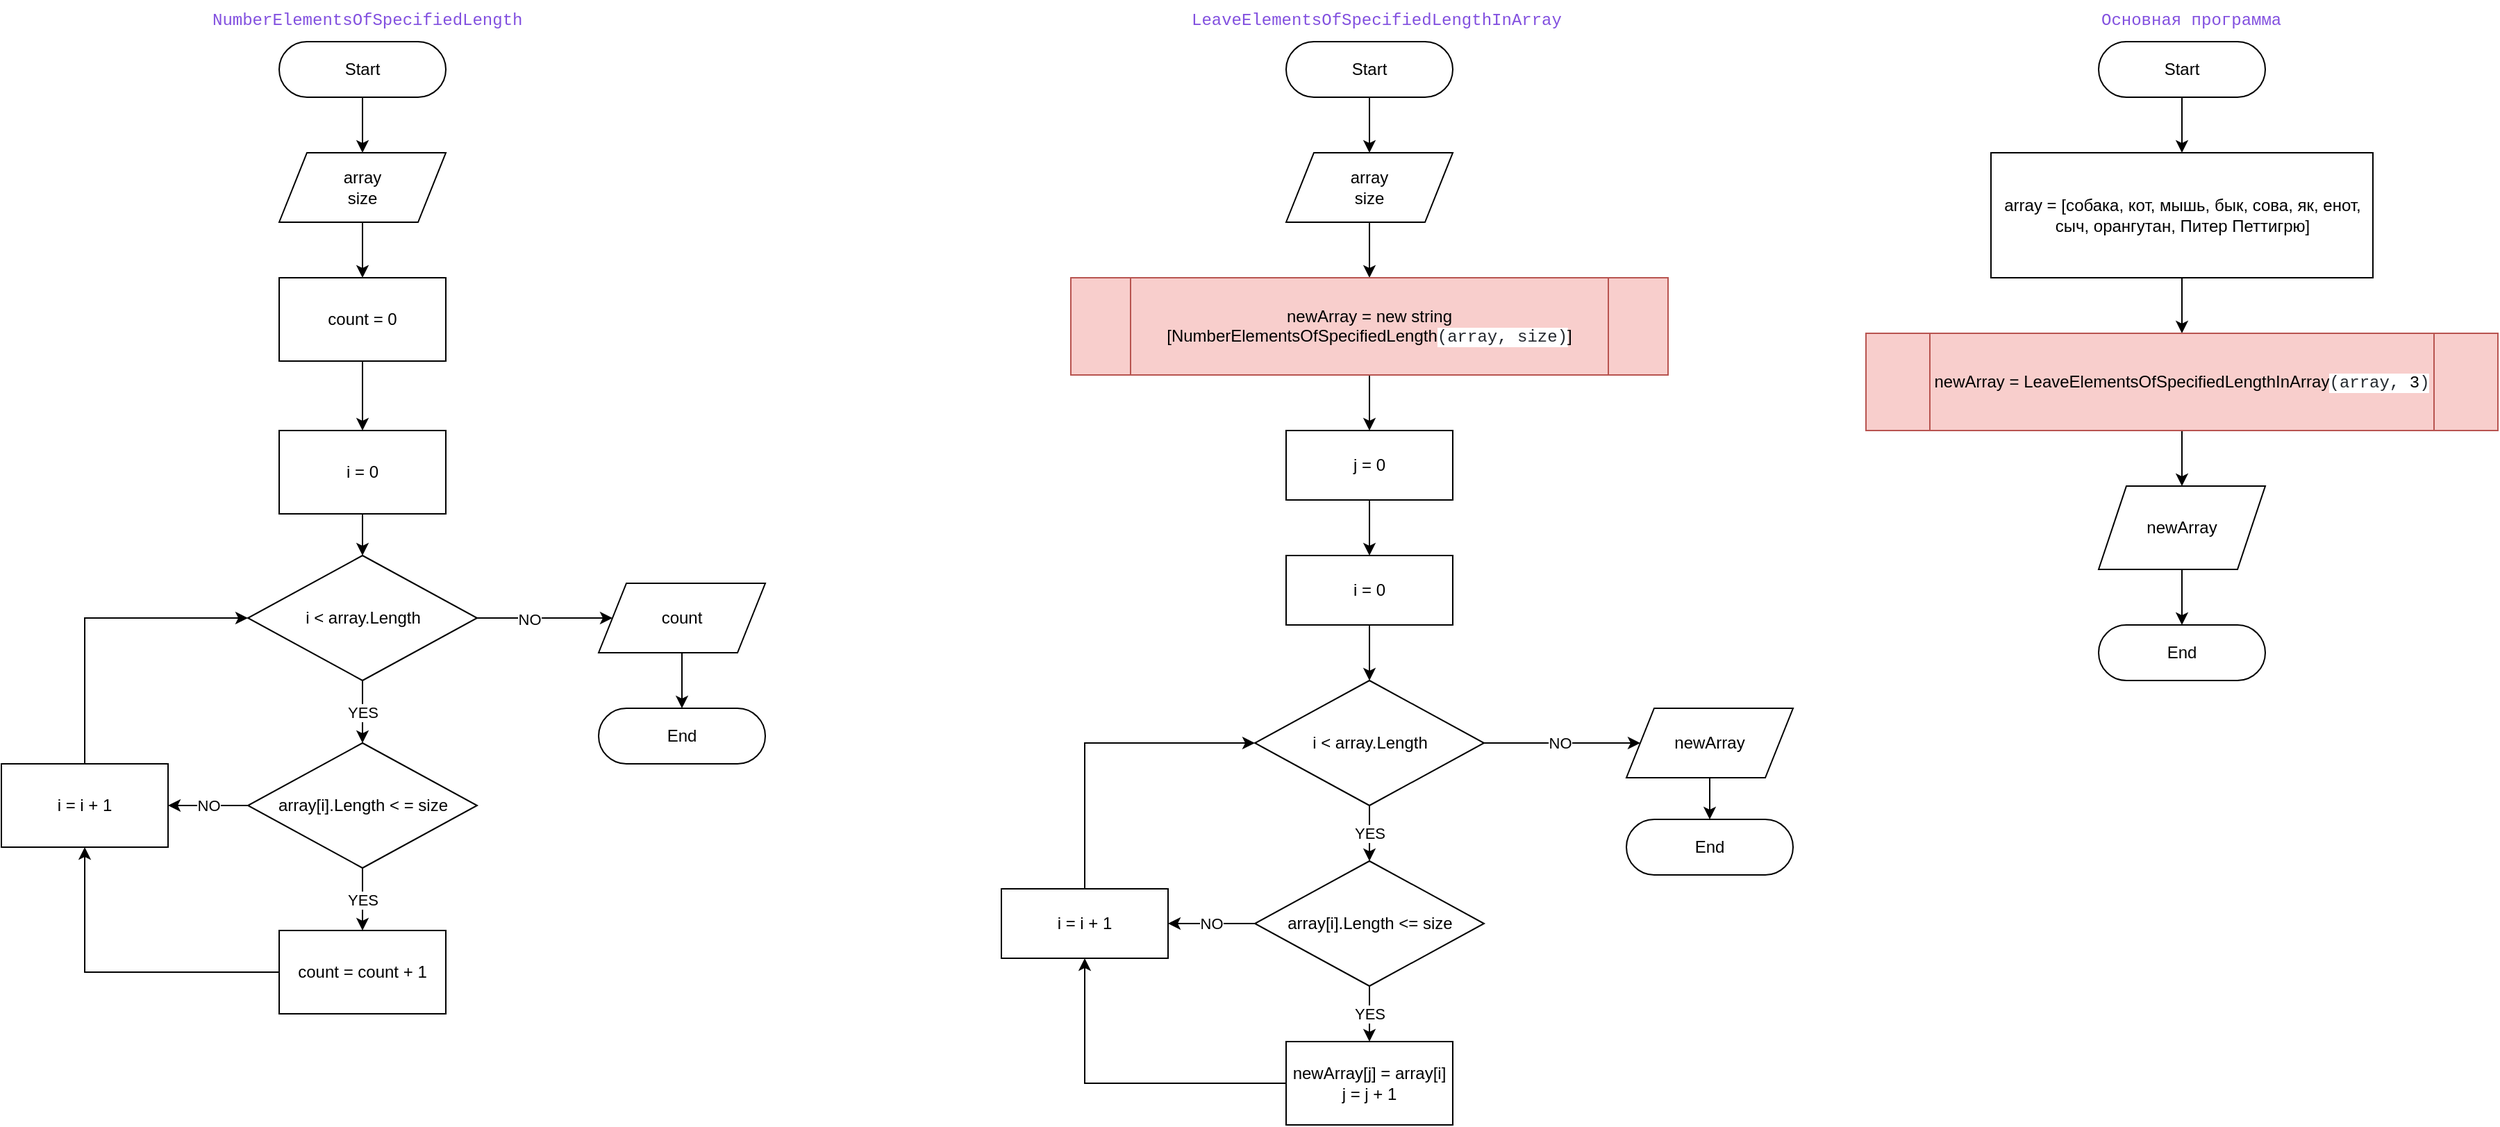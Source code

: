 <mxfile version="20.8.23" type="device"><diagram id="C5RBs43oDa-KdzZeNtuy" name="Page-1"><mxGraphModel dx="1366" dy="758" grid="1" gridSize="10" guides="1" tooltips="1" connect="1" arrows="1" fold="1" page="1" pageScale="1" pageWidth="827" pageHeight="1169" math="0" shadow="0"><root><mxCell id="WIyWlLk6GJQsqaUBKTNV-0"/><mxCell id="WIyWlLk6GJQsqaUBKTNV-1" parent="WIyWlLk6GJQsqaUBKTNV-0"/><mxCell id="3QPpln2wXVOOetpfpfon-11" style="edgeStyle=orthogonalEdgeStyle;rounded=0;orthogonalLoop=1;jettySize=auto;html=1;entryX=0.5;entryY=0;entryDx=0;entryDy=0;" edge="1" parent="WIyWlLk6GJQsqaUBKTNV-1" source="3QPpln2wXVOOetpfpfon-0" target="3QPpln2wXVOOetpfpfon-10"><mxGeometry relative="1" as="geometry"/></mxCell><mxCell id="3QPpln2wXVOOetpfpfon-0" value="Start" style="rounded=1;whiteSpace=wrap;html=1;arcSize=50;" vertex="1" parent="WIyWlLk6GJQsqaUBKTNV-1"><mxGeometry x="320" y="80" width="120" height="40" as="geometry"/></mxCell><mxCell id="3QPpln2wXVOOetpfpfon-1" value="End" style="rounded=1;whiteSpace=wrap;html=1;arcSize=50;" vertex="1" parent="WIyWlLk6GJQsqaUBKTNV-1"><mxGeometry x="550" y="560" width="120" height="40" as="geometry"/></mxCell><mxCell id="3QPpln2wXVOOetpfpfon-2" value="&lt;span style=&quot;color: rgb(130, 80, 223); font-family: ui-monospace, SFMono-Regular, &amp;quot;SF Mono&amp;quot;, Menlo, Consolas, &amp;quot;Liberation Mono&amp;quot;, monospace; font-size: 12px; font-style: normal; font-variant-ligatures: normal; font-variant-caps: normal; font-weight: 400; letter-spacing: normal; orphans: 2; text-align: start; text-indent: 0px; text-transform: none; widows: 2; word-spacing: 0px; -webkit-text-stroke-width: 0px; background-color: rgb(255, 255, 255); text-decoration-thickness: initial; text-decoration-style: initial; text-decoration-color: initial; float: none; display: inline !important;&quot;&gt;NumberElementsOfSpecifiedLength&lt;/span&gt;" style="text;whiteSpace=wrap;html=1;" vertex="1" parent="WIyWlLk6GJQsqaUBKTNV-1"><mxGeometry x="270" y="50" width="240" height="40" as="geometry"/></mxCell><mxCell id="3QPpln2wXVOOetpfpfon-4" style="edgeStyle=orthogonalEdgeStyle;rounded=0;orthogonalLoop=1;jettySize=auto;html=1;exitX=0.5;exitY=1;exitDx=0;exitDy=0;" edge="1" parent="WIyWlLk6GJQsqaUBKTNV-1"><mxGeometry relative="1" as="geometry"><mxPoint x="380" y="210" as="sourcePoint"/><mxPoint x="380" y="210" as="targetPoint"/></mxGeometry></mxCell><mxCell id="3QPpln2wXVOOetpfpfon-13" style="edgeStyle=orthogonalEdgeStyle;rounded=0;orthogonalLoop=1;jettySize=auto;html=1;entryX=0.5;entryY=0;entryDx=0;entryDy=0;" edge="1" parent="WIyWlLk6GJQsqaUBKTNV-1" source="3QPpln2wXVOOetpfpfon-5" target="3QPpln2wXVOOetpfpfon-7"><mxGeometry relative="1" as="geometry"/></mxCell><mxCell id="3QPpln2wXVOOetpfpfon-5" value="count = 0" style="rounded=0;whiteSpace=wrap;html=1;" vertex="1" parent="WIyWlLk6GJQsqaUBKTNV-1"><mxGeometry x="320" y="250" width="120" height="60" as="geometry"/></mxCell><mxCell id="3QPpln2wXVOOetpfpfon-14" style="edgeStyle=orthogonalEdgeStyle;rounded=0;orthogonalLoop=1;jettySize=auto;html=1;entryX=0.5;entryY=0;entryDx=0;entryDy=0;" edge="1" parent="WIyWlLk6GJQsqaUBKTNV-1" source="3QPpln2wXVOOetpfpfon-7" target="3QPpln2wXVOOetpfpfon-8"><mxGeometry relative="1" as="geometry"/></mxCell><mxCell id="3QPpln2wXVOOetpfpfon-7" value="i = 0" style="rounded=0;whiteSpace=wrap;html=1;" vertex="1" parent="WIyWlLk6GJQsqaUBKTNV-1"><mxGeometry x="320" y="360" width="120" height="60" as="geometry"/></mxCell><mxCell id="3QPpln2wXVOOetpfpfon-20" style="edgeStyle=orthogonalEdgeStyle;rounded=0;orthogonalLoop=1;jettySize=auto;html=1;entryX=0;entryY=0.5;entryDx=0;entryDy=0;" edge="1" parent="WIyWlLk6GJQsqaUBKTNV-1" source="3QPpln2wXVOOetpfpfon-8" target="3QPpln2wXVOOetpfpfon-19"><mxGeometry relative="1" as="geometry"/></mxCell><mxCell id="3QPpln2wXVOOetpfpfon-21" value="NO" style="edgeLabel;html=1;align=center;verticalAlign=middle;resizable=0;points=[];" vertex="1" connectable="0" parent="3QPpln2wXVOOetpfpfon-20"><mxGeometry x="-0.251" y="-1" relative="1" as="geometry"><mxPoint x="1" as="offset"/></mxGeometry></mxCell><mxCell id="3QPpln2wXVOOetpfpfon-22" value="YES" style="edgeStyle=orthogonalEdgeStyle;rounded=0;orthogonalLoop=1;jettySize=auto;html=1;entryX=0.5;entryY=0;entryDx=0;entryDy=0;" edge="1" parent="WIyWlLk6GJQsqaUBKTNV-1" source="3QPpln2wXVOOetpfpfon-8" target="3QPpln2wXVOOetpfpfon-16"><mxGeometry relative="1" as="geometry"/></mxCell><mxCell id="3QPpln2wXVOOetpfpfon-8" value="i &amp;lt; array.Length" style="rhombus;whiteSpace=wrap;html=1;" vertex="1" parent="WIyWlLk6GJQsqaUBKTNV-1"><mxGeometry x="297.5" y="450" width="165" height="90" as="geometry"/></mxCell><mxCell id="3QPpln2wXVOOetpfpfon-12" style="edgeStyle=orthogonalEdgeStyle;rounded=0;orthogonalLoop=1;jettySize=auto;html=1;exitX=0.5;exitY=1;exitDx=0;exitDy=0;entryX=0.5;entryY=0;entryDx=0;entryDy=0;" edge="1" parent="WIyWlLk6GJQsqaUBKTNV-1" source="3QPpln2wXVOOetpfpfon-10" target="3QPpln2wXVOOetpfpfon-5"><mxGeometry relative="1" as="geometry"/></mxCell><mxCell id="3QPpln2wXVOOetpfpfon-10" value="array&lt;br&gt;size" style="shape=parallelogram;perimeter=parallelogramPerimeter;whiteSpace=wrap;html=1;fixedSize=1;" vertex="1" parent="WIyWlLk6GJQsqaUBKTNV-1"><mxGeometry x="320" y="160" width="120" height="50" as="geometry"/></mxCell><mxCell id="3QPpln2wXVOOetpfpfon-23" value="YES" style="edgeStyle=orthogonalEdgeStyle;rounded=0;orthogonalLoop=1;jettySize=auto;html=1;entryX=0.5;entryY=0;entryDx=0;entryDy=0;" edge="1" parent="WIyWlLk6GJQsqaUBKTNV-1" source="3QPpln2wXVOOetpfpfon-16" target="3QPpln2wXVOOetpfpfon-18"><mxGeometry relative="1" as="geometry"/></mxCell><mxCell id="3QPpln2wXVOOetpfpfon-33" value="NO" style="edgeStyle=orthogonalEdgeStyle;rounded=0;orthogonalLoop=1;jettySize=auto;html=1;exitX=0;exitY=0.5;exitDx=0;exitDy=0;entryX=1;entryY=0.5;entryDx=0;entryDy=0;" edge="1" parent="WIyWlLk6GJQsqaUBKTNV-1" source="3QPpln2wXVOOetpfpfon-16" target="3QPpln2wXVOOetpfpfon-30"><mxGeometry relative="1" as="geometry"/></mxCell><mxCell id="3QPpln2wXVOOetpfpfon-16" value="array[i].Length &amp;lt; = size" style="rhombus;whiteSpace=wrap;html=1;" vertex="1" parent="WIyWlLk6GJQsqaUBKTNV-1"><mxGeometry x="297.5" y="585" width="165" height="90" as="geometry"/></mxCell><mxCell id="3QPpln2wXVOOetpfpfon-31" style="edgeStyle=orthogonalEdgeStyle;rounded=0;orthogonalLoop=1;jettySize=auto;html=1;entryX=0.5;entryY=1;entryDx=0;entryDy=0;" edge="1" parent="WIyWlLk6GJQsqaUBKTNV-1" source="3QPpln2wXVOOetpfpfon-18" target="3QPpln2wXVOOetpfpfon-30"><mxGeometry relative="1" as="geometry"/></mxCell><mxCell id="3QPpln2wXVOOetpfpfon-18" value="count = count + 1" style="rounded=0;whiteSpace=wrap;html=1;" vertex="1" parent="WIyWlLk6GJQsqaUBKTNV-1"><mxGeometry x="320" y="720" width="120" height="60" as="geometry"/></mxCell><mxCell id="3QPpln2wXVOOetpfpfon-86" style="edgeStyle=orthogonalEdgeStyle;rounded=0;orthogonalLoop=1;jettySize=auto;html=1;entryX=0.5;entryY=0;entryDx=0;entryDy=0;" edge="1" parent="WIyWlLk6GJQsqaUBKTNV-1" source="3QPpln2wXVOOetpfpfon-19" target="3QPpln2wXVOOetpfpfon-1"><mxGeometry relative="1" as="geometry"/></mxCell><mxCell id="3QPpln2wXVOOetpfpfon-19" value="count" style="shape=parallelogram;perimeter=parallelogramPerimeter;whiteSpace=wrap;html=1;fixedSize=1;" vertex="1" parent="WIyWlLk6GJQsqaUBKTNV-1"><mxGeometry x="550" y="470" width="120" height="50" as="geometry"/></mxCell><mxCell id="3QPpln2wXVOOetpfpfon-32" style="edgeStyle=orthogonalEdgeStyle;rounded=0;orthogonalLoop=1;jettySize=auto;html=1;exitX=0.5;exitY=0;exitDx=0;exitDy=0;entryX=0;entryY=0.5;entryDx=0;entryDy=0;" edge="1" parent="WIyWlLk6GJQsqaUBKTNV-1" source="3QPpln2wXVOOetpfpfon-30" target="3QPpln2wXVOOetpfpfon-8"><mxGeometry relative="1" as="geometry"/></mxCell><mxCell id="3QPpln2wXVOOetpfpfon-30" value="i = i + 1" style="rounded=0;whiteSpace=wrap;html=1;" vertex="1" parent="WIyWlLk6GJQsqaUBKTNV-1"><mxGeometry x="120" y="600" width="120" height="60" as="geometry"/></mxCell><mxCell id="3QPpln2wXVOOetpfpfon-37" style="edgeStyle=orthogonalEdgeStyle;rounded=0;orthogonalLoop=1;jettySize=auto;html=1;entryX=0.5;entryY=0;entryDx=0;entryDy=0;" edge="1" parent="WIyWlLk6GJQsqaUBKTNV-1" source="3QPpln2wXVOOetpfpfon-34" target="3QPpln2wXVOOetpfpfon-36"><mxGeometry relative="1" as="geometry"/></mxCell><mxCell id="3QPpln2wXVOOetpfpfon-34" value="Start" style="rounded=1;whiteSpace=wrap;html=1;arcSize=50;" vertex="1" parent="WIyWlLk6GJQsqaUBKTNV-1"><mxGeometry x="1045" y="80" width="120" height="40" as="geometry"/></mxCell><mxCell id="3QPpln2wXVOOetpfpfon-35" value="&lt;span style=&quot;color: rgb(130, 80, 223); font-family: ui-monospace, SFMono-Regular, &amp;quot;SF Mono&amp;quot;, Menlo, Consolas, &amp;quot;Liberation Mono&amp;quot;, monospace; font-size: 12px; font-style: normal; font-variant-ligatures: normal; font-variant-caps: normal; font-weight: 400; letter-spacing: normal; orphans: 2; text-align: start; text-indent: 0px; text-transform: none; widows: 2; word-spacing: 0px; -webkit-text-stroke-width: 0px; background-color: rgb(255, 255, 255); text-decoration-thickness: initial; text-decoration-style: initial; text-decoration-color: initial; float: none; display: inline !important;&quot;&gt;LeaveElementsOfSpecifiedLengthInArray&lt;/span&gt;" style="text;whiteSpace=wrap;html=1;" vertex="1" parent="WIyWlLk6GJQsqaUBKTNV-1"><mxGeometry x="975" y="50" width="280" height="40" as="geometry"/></mxCell><mxCell id="3QPpln2wXVOOetpfpfon-39" style="edgeStyle=orthogonalEdgeStyle;rounded=0;orthogonalLoop=1;jettySize=auto;html=1;entryX=0.5;entryY=0;entryDx=0;entryDy=0;" edge="1" parent="WIyWlLk6GJQsqaUBKTNV-1" source="3QPpln2wXVOOetpfpfon-36" target="3QPpln2wXVOOetpfpfon-38"><mxGeometry relative="1" as="geometry"/></mxCell><mxCell id="3QPpln2wXVOOetpfpfon-36" value="array&lt;br&gt;size" style="shape=parallelogram;perimeter=parallelogramPerimeter;whiteSpace=wrap;html=1;fixedSize=1;" vertex="1" parent="WIyWlLk6GJQsqaUBKTNV-1"><mxGeometry x="1045" y="160" width="120" height="50" as="geometry"/></mxCell><mxCell id="3QPpln2wXVOOetpfpfon-41" style="edgeStyle=orthogonalEdgeStyle;rounded=0;orthogonalLoop=1;jettySize=auto;html=1;exitX=0.5;exitY=1;exitDx=0;exitDy=0;entryX=0.5;entryY=0;entryDx=0;entryDy=0;" edge="1" parent="WIyWlLk6GJQsqaUBKTNV-1" source="3QPpln2wXVOOetpfpfon-38" target="3QPpln2wXVOOetpfpfon-40"><mxGeometry relative="1" as="geometry"/></mxCell><mxCell id="3QPpln2wXVOOetpfpfon-38" value="newArray = new string [NumberElementsOfSpecifiedLength&lt;span style=&quot;color: rgb(36, 41, 47); font-family: ui-monospace, SFMono-Regular, &amp;quot;SF Mono&amp;quot;, Menlo, Consolas, &amp;quot;Liberation Mono&amp;quot;, monospace; text-align: start; background-color: rgb(255, 255, 255);&quot;&gt;(&lt;/span&gt;&lt;span style=&quot;box-sizing: border-box; color: rgb(36, 41, 47); font-family: ui-monospace, SFMono-Regular, &amp;quot;SF Mono&amp;quot;, Menlo, Consolas, &amp;quot;Liberation Mono&amp;quot;, monospace; text-align: start; background-color: rgb(255, 255, 255);&quot; class=&quot;pl-smi&quot;&gt;array&lt;/span&gt;&lt;span style=&quot;color: rgb(36, 41, 47); font-family: ui-monospace, SFMono-Regular, &amp;quot;SF Mono&amp;quot;, Menlo, Consolas, &amp;quot;Liberation Mono&amp;quot;, monospace; text-align: start; background-color: rgb(255, 255, 255);&quot;&gt;, &lt;/span&gt;&lt;span style=&quot;box-sizing: border-box; color: rgb(36, 41, 47); font-family: ui-monospace, SFMono-Regular, &amp;quot;SF Mono&amp;quot;, Menlo, Consolas, &amp;quot;Liberation Mono&amp;quot;, monospace; text-align: start; background-color: rgb(255, 255, 255);&quot; class=&quot;pl-smi&quot;&gt;size&lt;/span&gt;&lt;span style=&quot;color: rgb(36, 41, 47); font-family: ui-monospace, SFMono-Regular, &amp;quot;SF Mono&amp;quot;, Menlo, Consolas, &amp;quot;Liberation Mono&amp;quot;, monospace; text-align: start; background-color: rgb(255, 255, 255);&quot;&gt;)&lt;/span&gt;]" style="shape=process;whiteSpace=wrap;html=1;backgroundOutline=1;fillColor=#f8cecc;strokeColor=#b85450;" vertex="1" parent="WIyWlLk6GJQsqaUBKTNV-1"><mxGeometry x="890" y="250" width="430" height="70" as="geometry"/></mxCell><mxCell id="3QPpln2wXVOOetpfpfon-70" style="edgeStyle=orthogonalEdgeStyle;rounded=0;orthogonalLoop=1;jettySize=auto;html=1;exitX=0.5;exitY=1;exitDx=0;exitDy=0;entryX=0.5;entryY=0;entryDx=0;entryDy=0;" edge="1" parent="WIyWlLk6GJQsqaUBKTNV-1" source="3QPpln2wXVOOetpfpfon-40" target="3QPpln2wXVOOetpfpfon-69"><mxGeometry relative="1" as="geometry"/></mxCell><mxCell id="3QPpln2wXVOOetpfpfon-40" value="j = 0" style="rounded=0;whiteSpace=wrap;html=1;" vertex="1" parent="WIyWlLk6GJQsqaUBKTNV-1"><mxGeometry x="1045" y="360" width="120" height="50" as="geometry"/></mxCell><mxCell id="3QPpln2wXVOOetpfpfon-73" style="edgeStyle=orthogonalEdgeStyle;rounded=0;orthogonalLoop=1;jettySize=auto;html=1;entryX=0.5;entryY=0;entryDx=0;entryDy=0;" edge="1" parent="WIyWlLk6GJQsqaUBKTNV-1" source="3QPpln2wXVOOetpfpfon-69" target="3QPpln2wXVOOetpfpfon-72"><mxGeometry relative="1" as="geometry"/></mxCell><mxCell id="3QPpln2wXVOOetpfpfon-69" value="i = 0" style="rounded=0;whiteSpace=wrap;html=1;" vertex="1" parent="WIyWlLk6GJQsqaUBKTNV-1"><mxGeometry x="1045" y="450" width="120" height="50" as="geometry"/></mxCell><mxCell id="3QPpln2wXVOOetpfpfon-77" value="YES" style="edgeStyle=orthogonalEdgeStyle;rounded=0;orthogonalLoop=1;jettySize=auto;html=1;entryX=0.5;entryY=0;entryDx=0;entryDy=0;" edge="1" parent="WIyWlLk6GJQsqaUBKTNV-1" source="3QPpln2wXVOOetpfpfon-72" target="3QPpln2wXVOOetpfpfon-74"><mxGeometry relative="1" as="geometry"/></mxCell><mxCell id="3QPpln2wXVOOetpfpfon-84" style="edgeStyle=orthogonalEdgeStyle;rounded=0;orthogonalLoop=1;jettySize=auto;html=1;entryX=0;entryY=0.5;entryDx=0;entryDy=0;" edge="1" parent="WIyWlLk6GJQsqaUBKTNV-1" source="3QPpln2wXVOOetpfpfon-72" target="3QPpln2wXVOOetpfpfon-83"><mxGeometry relative="1" as="geometry"/></mxCell><mxCell id="3QPpln2wXVOOetpfpfon-85" value="NO" style="edgeLabel;html=1;align=center;verticalAlign=middle;resizable=0;points=[];" vertex="1" connectable="0" parent="3QPpln2wXVOOetpfpfon-84"><mxGeometry x="-0.209" y="-2" relative="1" as="geometry"><mxPoint x="10" y="-2" as="offset"/></mxGeometry></mxCell><mxCell id="3QPpln2wXVOOetpfpfon-72" value="i &amp;lt; array.Length" style="rhombus;whiteSpace=wrap;html=1;" vertex="1" parent="WIyWlLk6GJQsqaUBKTNV-1"><mxGeometry x="1022.5" y="540" width="165" height="90" as="geometry"/></mxCell><mxCell id="3QPpln2wXVOOetpfpfon-76" value="YES" style="edgeStyle=orthogonalEdgeStyle;rounded=0;orthogonalLoop=1;jettySize=auto;html=1;entryX=0.5;entryY=0;entryDx=0;entryDy=0;" edge="1" parent="WIyWlLk6GJQsqaUBKTNV-1" source="3QPpln2wXVOOetpfpfon-74" target="3QPpln2wXVOOetpfpfon-75"><mxGeometry relative="1" as="geometry"/></mxCell><mxCell id="3QPpln2wXVOOetpfpfon-82" value="NO" style="edgeStyle=orthogonalEdgeStyle;rounded=0;orthogonalLoop=1;jettySize=auto;html=1;entryX=1;entryY=0.5;entryDx=0;entryDy=0;" edge="1" parent="WIyWlLk6GJQsqaUBKTNV-1" source="3QPpln2wXVOOetpfpfon-74" target="3QPpln2wXVOOetpfpfon-78"><mxGeometry relative="1" as="geometry"/></mxCell><mxCell id="3QPpln2wXVOOetpfpfon-74" value="array[i].Length &amp;lt;= size" style="rhombus;whiteSpace=wrap;html=1;" vertex="1" parent="WIyWlLk6GJQsqaUBKTNV-1"><mxGeometry x="1022.5" y="670" width="165" height="90" as="geometry"/></mxCell><mxCell id="3QPpln2wXVOOetpfpfon-79" style="edgeStyle=orthogonalEdgeStyle;rounded=0;orthogonalLoop=1;jettySize=auto;html=1;entryX=0.5;entryY=1;entryDx=0;entryDy=0;" edge="1" parent="WIyWlLk6GJQsqaUBKTNV-1" source="3QPpln2wXVOOetpfpfon-75" target="3QPpln2wXVOOetpfpfon-78"><mxGeometry relative="1" as="geometry"/></mxCell><mxCell id="3QPpln2wXVOOetpfpfon-75" value="newArray[j] = array[i]&lt;br&gt;j = j + 1" style="rounded=0;whiteSpace=wrap;html=1;" vertex="1" parent="WIyWlLk6GJQsqaUBKTNV-1"><mxGeometry x="1045" y="800" width="120" height="60" as="geometry"/></mxCell><mxCell id="3QPpln2wXVOOetpfpfon-81" style="edgeStyle=orthogonalEdgeStyle;rounded=0;orthogonalLoop=1;jettySize=auto;html=1;entryX=0;entryY=0.5;entryDx=0;entryDy=0;" edge="1" parent="WIyWlLk6GJQsqaUBKTNV-1" source="3QPpln2wXVOOetpfpfon-78" target="3QPpln2wXVOOetpfpfon-72"><mxGeometry relative="1" as="geometry"><mxPoint x="910" y="605" as="targetPoint"/><Array as="points"><mxPoint x="900" y="585"/></Array></mxGeometry></mxCell><mxCell id="3QPpln2wXVOOetpfpfon-78" value="i = i + 1" style="rounded=0;whiteSpace=wrap;html=1;" vertex="1" parent="WIyWlLk6GJQsqaUBKTNV-1"><mxGeometry x="840" y="690" width="120" height="50" as="geometry"/></mxCell><mxCell id="3QPpln2wXVOOetpfpfon-88" style="edgeStyle=orthogonalEdgeStyle;rounded=0;orthogonalLoop=1;jettySize=auto;html=1;entryX=0.5;entryY=0;entryDx=0;entryDy=0;" edge="1" parent="WIyWlLk6GJQsqaUBKTNV-1" source="3QPpln2wXVOOetpfpfon-83" target="3QPpln2wXVOOetpfpfon-87"><mxGeometry relative="1" as="geometry"/></mxCell><mxCell id="3QPpln2wXVOOetpfpfon-83" value="newArray" style="shape=parallelogram;perimeter=parallelogramPerimeter;whiteSpace=wrap;html=1;fixedSize=1;" vertex="1" parent="WIyWlLk6GJQsqaUBKTNV-1"><mxGeometry x="1290" y="560" width="120" height="50" as="geometry"/></mxCell><mxCell id="3QPpln2wXVOOetpfpfon-87" value="End" style="rounded=1;whiteSpace=wrap;html=1;arcSize=50;" vertex="1" parent="WIyWlLk6GJQsqaUBKTNV-1"><mxGeometry x="1290" y="640" width="120" height="40" as="geometry"/></mxCell><mxCell id="3QPpln2wXVOOetpfpfon-92" style="edgeStyle=orthogonalEdgeStyle;rounded=0;orthogonalLoop=1;jettySize=auto;html=1;entryX=0.5;entryY=0;entryDx=0;entryDy=0;" edge="1" parent="WIyWlLk6GJQsqaUBKTNV-1" source="3QPpln2wXVOOetpfpfon-89" target="3QPpln2wXVOOetpfpfon-91"><mxGeometry relative="1" as="geometry"/></mxCell><mxCell id="3QPpln2wXVOOetpfpfon-89" value="Start" style="rounded=1;whiteSpace=wrap;html=1;arcSize=50;" vertex="1" parent="WIyWlLk6GJQsqaUBKTNV-1"><mxGeometry x="1630" y="80" width="120" height="40" as="geometry"/></mxCell><mxCell id="3QPpln2wXVOOetpfpfon-90" value="&lt;font face=&quot;ui-monospace, SFMono-Regular, SF Mono, Menlo, Consolas, Liberation Mono, monospace&quot; color=&quot;#8250df&quot;&gt;&lt;span style=&quot;background-color: rgb(255, 255, 255);&quot;&gt;Основная программа&lt;/span&gt;&lt;/font&gt;" style="text;whiteSpace=wrap;html=1;" vertex="1" parent="WIyWlLk6GJQsqaUBKTNV-1"><mxGeometry x="1630" y="50" width="140" height="40" as="geometry"/></mxCell><mxCell id="3QPpln2wXVOOetpfpfon-95" style="edgeStyle=orthogonalEdgeStyle;rounded=0;orthogonalLoop=1;jettySize=auto;html=1;entryX=0.5;entryY=0;entryDx=0;entryDy=0;" edge="1" parent="WIyWlLk6GJQsqaUBKTNV-1" source="3QPpln2wXVOOetpfpfon-91" target="3QPpln2wXVOOetpfpfon-93"><mxGeometry relative="1" as="geometry"/></mxCell><mxCell id="3QPpln2wXVOOetpfpfon-91" value="array = [собака, кот, мышь, бык, сова, як, енот, сыч, орангутан, Питер Петтигрю]" style="rounded=0;whiteSpace=wrap;html=1;" vertex="1" parent="WIyWlLk6GJQsqaUBKTNV-1"><mxGeometry x="1552.5" y="160" width="275" height="90" as="geometry"/></mxCell><mxCell id="3QPpln2wXVOOetpfpfon-96" style="edgeStyle=orthogonalEdgeStyle;rounded=0;orthogonalLoop=1;jettySize=auto;html=1;entryX=0.5;entryY=0;entryDx=0;entryDy=0;" edge="1" parent="WIyWlLk6GJQsqaUBKTNV-1" source="3QPpln2wXVOOetpfpfon-93" target="3QPpln2wXVOOetpfpfon-94"><mxGeometry relative="1" as="geometry"/></mxCell><mxCell id="3QPpln2wXVOOetpfpfon-93" value="newArray =&amp;nbsp;LeaveElementsOfSpecifiedLengthInArray&lt;span style=&quot;color: rgb(36, 41, 47); font-family: ui-monospace, SFMono-Regular, &amp;quot;SF Mono&amp;quot;, Menlo, Consolas, &amp;quot;Liberation Mono&amp;quot;, monospace; text-align: start; background-color: rgb(255, 255, 255);&quot;&gt;(&lt;/span&gt;&lt;span style=&quot;box-sizing: border-box; color: rgb(36, 41, 47); font-family: ui-monospace, SFMono-Regular, &amp;quot;SF Mono&amp;quot;, Menlo, Consolas, &amp;quot;Liberation Mono&amp;quot;, monospace; text-align: start; background-color: rgb(255, 255, 255);&quot; class=&quot;pl-smi&quot;&gt;array&lt;/span&gt;&lt;span style=&quot;color: rgb(36, 41, 47); font-family: ui-monospace, SFMono-Regular, &amp;quot;SF Mono&amp;quot;, Menlo, Consolas, &amp;quot;Liberation Mono&amp;quot;, monospace; text-align: start; background-color: rgb(255, 255, 255);&quot;&gt;, &lt;/span&gt;&lt;span style=&quot;box-sizing: border-box; color: var(--color-prettylights-syntax-constant); font-family: ui-monospace, SFMono-Regular, &amp;quot;SF Mono&amp;quot;, Menlo, Consolas, &amp;quot;Liberation Mono&amp;quot;, monospace; text-align: start; background-color: rgb(255, 255, 255);&quot; class=&quot;pl-c1&quot;&gt;3&lt;/span&gt;&lt;span style=&quot;color: rgb(36, 41, 47); font-family: ui-monospace, SFMono-Regular, &amp;quot;SF Mono&amp;quot;, Menlo, Consolas, &amp;quot;Liberation Mono&amp;quot;, monospace; text-align: start; background-color: rgb(255, 255, 255);&quot;&gt;)&lt;/span&gt;" style="shape=process;whiteSpace=wrap;html=1;backgroundOutline=1;fillColor=#f8cecc;strokeColor=#b85450;" vertex="1" parent="WIyWlLk6GJQsqaUBKTNV-1"><mxGeometry x="1462.5" y="290" width="455" height="70" as="geometry"/></mxCell><mxCell id="3QPpln2wXVOOetpfpfon-98" style="edgeStyle=orthogonalEdgeStyle;rounded=0;orthogonalLoop=1;jettySize=auto;html=1;entryX=0.5;entryY=0;entryDx=0;entryDy=0;" edge="1" parent="WIyWlLk6GJQsqaUBKTNV-1" source="3QPpln2wXVOOetpfpfon-94" target="3QPpln2wXVOOetpfpfon-97"><mxGeometry relative="1" as="geometry"/></mxCell><mxCell id="3QPpln2wXVOOetpfpfon-94" value="newArray" style="shape=parallelogram;perimeter=parallelogramPerimeter;whiteSpace=wrap;html=1;fixedSize=1;" vertex="1" parent="WIyWlLk6GJQsqaUBKTNV-1"><mxGeometry x="1630" y="400" width="120" height="60" as="geometry"/></mxCell><mxCell id="3QPpln2wXVOOetpfpfon-97" value="End" style="rounded=1;whiteSpace=wrap;html=1;arcSize=50;" vertex="1" parent="WIyWlLk6GJQsqaUBKTNV-1"><mxGeometry x="1630" y="500" width="120" height="40" as="geometry"/></mxCell></root></mxGraphModel></diagram></mxfile>